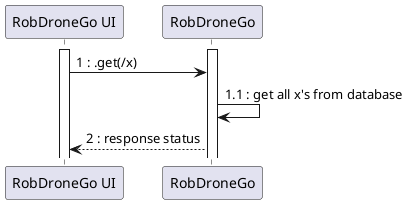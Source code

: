 @startuml
participant "RobDroneGo UI" as UI
participant "RobDroneGo" as API

activate UI
activate API
UI -> API : 1 : .get(/x)
API -> API : 1.1 : get all x's from database
API --> UI : 2 : response status

@enduml
